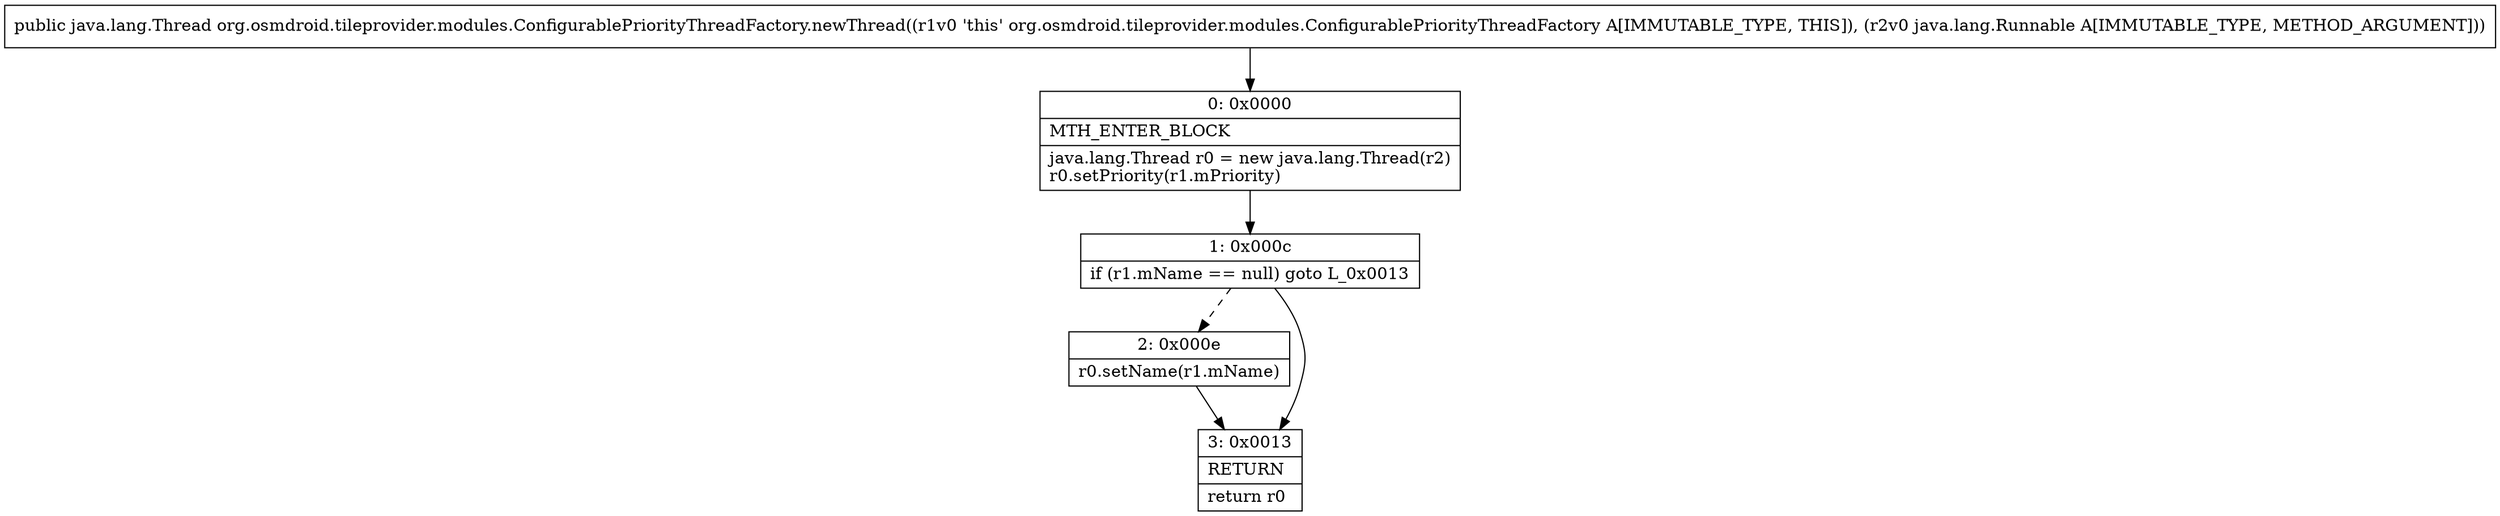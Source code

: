 digraph "CFG fororg.osmdroid.tileprovider.modules.ConfigurablePriorityThreadFactory.newThread(Ljava\/lang\/Runnable;)Ljava\/lang\/Thread;" {
Node_0 [shape=record,label="{0\:\ 0x0000|MTH_ENTER_BLOCK\l|java.lang.Thread r0 = new java.lang.Thread(r2)\lr0.setPriority(r1.mPriority)\l}"];
Node_1 [shape=record,label="{1\:\ 0x000c|if (r1.mName == null) goto L_0x0013\l}"];
Node_2 [shape=record,label="{2\:\ 0x000e|r0.setName(r1.mName)\l}"];
Node_3 [shape=record,label="{3\:\ 0x0013|RETURN\l|return r0\l}"];
MethodNode[shape=record,label="{public java.lang.Thread org.osmdroid.tileprovider.modules.ConfigurablePriorityThreadFactory.newThread((r1v0 'this' org.osmdroid.tileprovider.modules.ConfigurablePriorityThreadFactory A[IMMUTABLE_TYPE, THIS]), (r2v0 java.lang.Runnable A[IMMUTABLE_TYPE, METHOD_ARGUMENT])) }"];
MethodNode -> Node_0;
Node_0 -> Node_1;
Node_1 -> Node_2[style=dashed];
Node_1 -> Node_3;
Node_2 -> Node_3;
}

